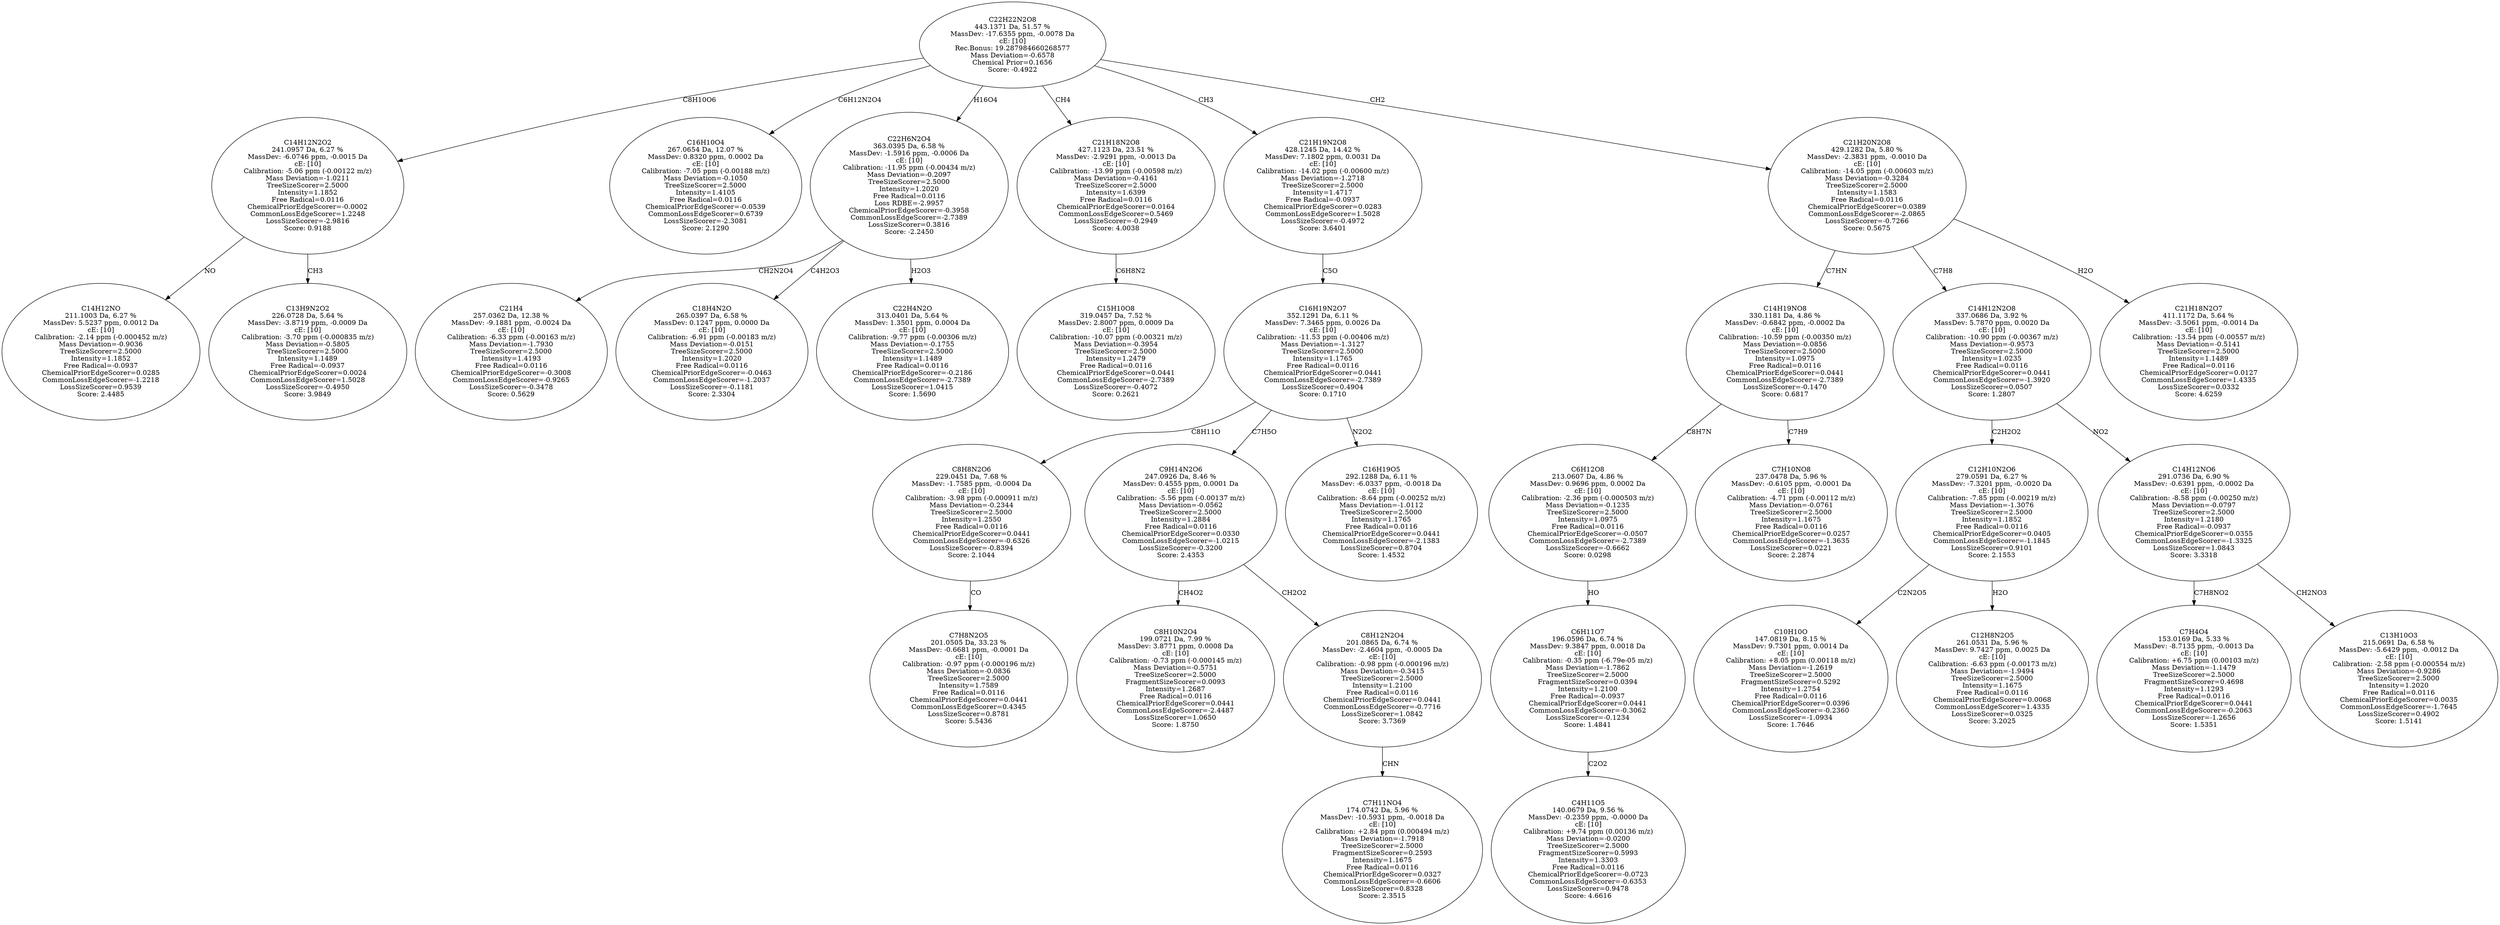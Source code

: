 strict digraph {
v1 [label="C14H12NO\n211.1003 Da, 6.27 %\nMassDev: 5.5237 ppm, 0.0012 Da\ncE: [10]\nCalibration: -2.14 ppm (-0.000452 m/z)\nMass Deviation=-0.9036\nTreeSizeScorer=2.5000\nIntensity=1.1852\nFree Radical=-0.0937\nChemicalPriorEdgeScorer=0.0285\nCommonLossEdgeScorer=-1.2218\nLossSizeScorer=0.9539\nScore: 2.4485"];
v2 [label="C13H9N2O2\n226.0728 Da, 5.64 %\nMassDev: -3.8719 ppm, -0.0009 Da\ncE: [10]\nCalibration: -3.70 ppm (-0.000835 m/z)\nMass Deviation=-0.5805\nTreeSizeScorer=2.5000\nIntensity=1.1489\nFree Radical=-0.0937\nChemicalPriorEdgeScorer=0.0024\nCommonLossEdgeScorer=1.5028\nLossSizeScorer=-0.4950\nScore: 3.9849"];
v3 [label="C14H12N2O2\n241.0957 Da, 6.27 %\nMassDev: -6.0746 ppm, -0.0015 Da\ncE: [10]\nCalibration: -5.06 ppm (-0.00122 m/z)\nMass Deviation=-1.0211\nTreeSizeScorer=2.5000\nIntensity=1.1852\nFree Radical=0.0116\nChemicalPriorEdgeScorer=-0.0002\nCommonLossEdgeScorer=1.2248\nLossSizeScorer=-2.9816\nScore: 0.9188"];
v4 [label="C16H10O4\n267.0654 Da, 12.07 %\nMassDev: 0.8320 ppm, 0.0002 Da\ncE: [10]\nCalibration: -7.05 ppm (-0.00188 m/z)\nMass Deviation=-0.1050\nTreeSizeScorer=2.5000\nIntensity=1.4105\nFree Radical=0.0116\nChemicalPriorEdgeScorer=-0.0539\nCommonLossEdgeScorer=0.6739\nLossSizeScorer=-2.3081\nScore: 2.1290"];
v5 [label="C21H4\n257.0362 Da, 12.38 %\nMassDev: -9.1881 ppm, -0.0024 Da\ncE: [10]\nCalibration: -6.33 ppm (-0.00163 m/z)\nMass Deviation=-1.7930\nTreeSizeScorer=2.5000\nIntensity=1.4193\nFree Radical=0.0116\nChemicalPriorEdgeScorer=-0.3008\nCommonLossEdgeScorer=-0.9265\nLossSizeScorer=-0.3478\nScore: 0.5629"];
v6 [label="C18H4N2O\n265.0397 Da, 6.58 %\nMassDev: 0.1247 ppm, 0.0000 Da\ncE: [10]\nCalibration: -6.91 ppm (-0.00183 m/z)\nMass Deviation=-0.0151\nTreeSizeScorer=2.5000\nIntensity=1.2020\nFree Radical=0.0116\nChemicalPriorEdgeScorer=-0.0463\nCommonLossEdgeScorer=-1.2037\nLossSizeScorer=-0.1181\nScore: 2.3304"];
v7 [label="C22H4N2O\n313.0401 Da, 5.64 %\nMassDev: 1.3501 ppm, 0.0004 Da\ncE: [10]\nCalibration: -9.77 ppm (-0.00306 m/z)\nMass Deviation=-0.1755\nTreeSizeScorer=2.5000\nIntensity=1.1489\nFree Radical=0.0116\nChemicalPriorEdgeScorer=-0.2186\nCommonLossEdgeScorer=-2.7389\nLossSizeScorer=1.0415\nScore: 1.5690"];
v8 [label="C22H6N2O4\n363.0395 Da, 6.58 %\nMassDev: -1.5916 ppm, -0.0006 Da\ncE: [10]\nCalibration: -11.95 ppm (-0.00434 m/z)\nMass Deviation=-0.2097\nTreeSizeScorer=2.5000\nIntensity=1.2020\nFree Radical=0.0116\nLoss RDBE=-2.9957\nChemicalPriorEdgeScorer=-0.3958\nCommonLossEdgeScorer=-2.7389\nLossSizeScorer=0.3816\nScore: -2.2450"];
v9 [label="C15H10O8\n319.0457 Da, 7.52 %\nMassDev: 2.8007 ppm, 0.0009 Da\ncE: [10]\nCalibration: -10.07 ppm (-0.00321 m/z)\nMass Deviation=-0.3954\nTreeSizeScorer=2.5000\nIntensity=1.2479\nFree Radical=0.0116\nChemicalPriorEdgeScorer=0.0441\nCommonLossEdgeScorer=-2.7389\nLossSizeScorer=-0.4072\nScore: 0.2621"];
v10 [label="C21H18N2O8\n427.1123 Da, 23.51 %\nMassDev: -2.9291 ppm, -0.0013 Da\ncE: [10]\nCalibration: -13.99 ppm (-0.00598 m/z)\nMass Deviation=-0.4161\nTreeSizeScorer=2.5000\nIntensity=1.6399\nFree Radical=0.0116\nChemicalPriorEdgeScorer=0.0164\nCommonLossEdgeScorer=0.5469\nLossSizeScorer=-0.2949\nScore: 4.0038"];
v11 [label="C7H8N2O5\n201.0505 Da, 33.23 %\nMassDev: -0.6681 ppm, -0.0001 Da\ncE: [10]\nCalibration: -0.97 ppm (-0.000196 m/z)\nMass Deviation=-0.0836\nTreeSizeScorer=2.5000\nIntensity=1.7589\nFree Radical=0.0116\nChemicalPriorEdgeScorer=0.0441\nCommonLossEdgeScorer=0.4345\nLossSizeScorer=0.8781\nScore: 5.5436"];
v12 [label="C8H8N2O6\n229.0451 Da, 7.68 %\nMassDev: -1.7585 ppm, -0.0004 Da\ncE: [10]\nCalibration: -3.98 ppm (-0.000911 m/z)\nMass Deviation=-0.2344\nTreeSizeScorer=2.5000\nIntensity=1.2550\nFree Radical=0.0116\nChemicalPriorEdgeScorer=0.0441\nCommonLossEdgeScorer=-0.6326\nLossSizeScorer=-0.8394\nScore: 2.1044"];
v13 [label="C8H10N2O4\n199.0721 Da, 7.99 %\nMassDev: 3.8771 ppm, 0.0008 Da\ncE: [10]\nCalibration: -0.73 ppm (-0.000145 m/z)\nMass Deviation=-0.5751\nTreeSizeScorer=2.5000\nFragmentSizeScorer=0.0093\nIntensity=1.2687\nFree Radical=0.0116\nChemicalPriorEdgeScorer=0.0441\nCommonLossEdgeScorer=-2.4487\nLossSizeScorer=1.0650\nScore: 1.8750"];
v14 [label="C7H11NO4\n174.0742 Da, 5.96 %\nMassDev: -10.5931 ppm, -0.0018 Da\ncE: [10]\nCalibration: +2.84 ppm (0.000494 m/z)\nMass Deviation=-1.7918\nTreeSizeScorer=2.5000\nFragmentSizeScorer=0.2593\nIntensity=1.1675\nFree Radical=0.0116\nChemicalPriorEdgeScorer=0.0327\nCommonLossEdgeScorer=-0.6606\nLossSizeScorer=0.8328\nScore: 2.3515"];
v15 [label="C8H12N2O4\n201.0865 Da, 6.74 %\nMassDev: -2.4604 ppm, -0.0005 Da\ncE: [10]\nCalibration: -0.98 ppm (-0.000196 m/z)\nMass Deviation=-0.3415\nTreeSizeScorer=2.5000\nIntensity=1.2100\nFree Radical=0.0116\nChemicalPriorEdgeScorer=0.0441\nCommonLossEdgeScorer=-0.7716\nLossSizeScorer=1.0842\nScore: 3.7369"];
v16 [label="C9H14N2O6\n247.0926 Da, 8.46 %\nMassDev: 0.4555 ppm, 0.0001 Da\ncE: [10]\nCalibration: -5.56 ppm (-0.00137 m/z)\nMass Deviation=-0.0562\nTreeSizeScorer=2.5000\nIntensity=1.2884\nFree Radical=0.0116\nChemicalPriorEdgeScorer=0.0330\nCommonLossEdgeScorer=-1.0215\nLossSizeScorer=-0.3200\nScore: 2.4353"];
v17 [label="C16H19O5\n292.1288 Da, 6.11 %\nMassDev: -6.0337 ppm, -0.0018 Da\ncE: [10]\nCalibration: -8.64 ppm (-0.00252 m/z)\nMass Deviation=-1.0112\nTreeSizeScorer=2.5000\nIntensity=1.1765\nFree Radical=0.0116\nChemicalPriorEdgeScorer=0.0441\nCommonLossEdgeScorer=-2.1383\nLossSizeScorer=0.8704\nScore: 1.4532"];
v18 [label="C16H19N2O7\n352.1291 Da, 6.11 %\nMassDev: 7.3465 ppm, 0.0026 Da\ncE: [10]\nCalibration: -11.53 ppm (-0.00406 m/z)\nMass Deviation=-1.3127\nTreeSizeScorer=2.5000\nIntensity=1.1765\nFree Radical=0.0116\nChemicalPriorEdgeScorer=0.0441\nCommonLossEdgeScorer=-2.7389\nLossSizeScorer=0.4904\nScore: 0.1710"];
v19 [label="C21H19N2O8\n428.1245 Da, 14.42 %\nMassDev: 7.1802 ppm, 0.0031 Da\ncE: [10]\nCalibration: -14.02 ppm (-0.00600 m/z)\nMass Deviation=-1.2718\nTreeSizeScorer=2.5000\nIntensity=1.4717\nFree Radical=-0.0937\nChemicalPriorEdgeScorer=0.0283\nCommonLossEdgeScorer=1.5028\nLossSizeScorer=-0.4972\nScore: 3.6401"];
v20 [label="C4H11O5\n140.0679 Da, 9.56 %\nMassDev: -0.2359 ppm, -0.0000 Da\ncE: [10]\nCalibration: +9.74 ppm (0.00136 m/z)\nMass Deviation=-0.0200\nTreeSizeScorer=2.5000\nFragmentSizeScorer=0.5993\nIntensity=1.3303\nFree Radical=0.0116\nChemicalPriorEdgeScorer=-0.0723\nCommonLossEdgeScorer=-0.6353\nLossSizeScorer=0.9478\nScore: 4.6616"];
v21 [label="C6H11O7\n196.0596 Da, 6.74 %\nMassDev: 9.3847 ppm, 0.0018 Da\ncE: [10]\nCalibration: -0.35 ppm (-6.79e-05 m/z)\nMass Deviation=-1.7862\nTreeSizeScorer=2.5000\nFragmentSizeScorer=0.0394\nIntensity=1.2100\nFree Radical=-0.0937\nChemicalPriorEdgeScorer=0.0441\nCommonLossEdgeScorer=-0.3062\nLossSizeScorer=-0.1234\nScore: 1.4841"];
v22 [label="C6H12O8\n213.0607 Da, 4.86 %\nMassDev: 0.9696 ppm, 0.0002 Da\ncE: [10]\nCalibration: -2.36 ppm (-0.000503 m/z)\nMass Deviation=-0.1235\nTreeSizeScorer=2.5000\nIntensity=1.0975\nFree Radical=0.0116\nChemicalPriorEdgeScorer=-0.0507\nCommonLossEdgeScorer=-2.7389\nLossSizeScorer=-0.6662\nScore: 0.0298"];
v23 [label="C7H10NO8\n237.0478 Da, 5.96 %\nMassDev: -0.6105 ppm, -0.0001 Da\ncE: [10]\nCalibration: -4.71 ppm (-0.00112 m/z)\nMass Deviation=-0.0761\nTreeSizeScorer=2.5000\nIntensity=1.1675\nFree Radical=0.0116\nChemicalPriorEdgeScorer=0.0257\nCommonLossEdgeScorer=-1.3635\nLossSizeScorer=0.0221\nScore: 2.2874"];
v24 [label="C14H19NO8\n330.1181 Da, 4.86 %\nMassDev: -0.6842 ppm, -0.0002 Da\ncE: [10]\nCalibration: -10.59 ppm (-0.00350 m/z)\nMass Deviation=-0.0856\nTreeSizeScorer=2.5000\nIntensity=1.0975\nFree Radical=0.0116\nChemicalPriorEdgeScorer=0.0441\nCommonLossEdgeScorer=-2.7389\nLossSizeScorer=-0.1470\nScore: 0.6817"];
v25 [label="C10H10O\n147.0819 Da, 8.15 %\nMassDev: 9.7301 ppm, 0.0014 Da\ncE: [10]\nCalibration: +8.05 ppm (0.00118 m/z)\nMass Deviation=-1.2619\nTreeSizeScorer=2.5000\nFragmentSizeScorer=0.5292\nIntensity=1.2754\nFree Radical=0.0116\nChemicalPriorEdgeScorer=0.0396\nCommonLossEdgeScorer=-0.2360\nLossSizeScorer=-1.0934\nScore: 1.7646"];
v26 [label="C12H8N2O5\n261.0531 Da, 5.96 %\nMassDev: 9.7427 ppm, 0.0025 Da\ncE: [10]\nCalibration: -6.63 ppm (-0.00173 m/z)\nMass Deviation=-1.9494\nTreeSizeScorer=2.5000\nIntensity=1.1675\nFree Radical=0.0116\nChemicalPriorEdgeScorer=0.0068\nCommonLossEdgeScorer=1.4335\nLossSizeScorer=0.0325\nScore: 3.2025"];
v27 [label="C12H10N2O6\n279.0591 Da, 6.27 %\nMassDev: -7.3201 ppm, -0.0020 Da\ncE: [10]\nCalibration: -7.85 ppm (-0.00219 m/z)\nMass Deviation=-1.3076\nTreeSizeScorer=2.5000\nIntensity=1.1852\nFree Radical=0.0116\nChemicalPriorEdgeScorer=0.0405\nCommonLossEdgeScorer=-1.1845\nLossSizeScorer=0.9101\nScore: 2.1553"];
v28 [label="C7H4O4\n153.0169 Da, 5.33 %\nMassDev: -8.7135 ppm, -0.0013 Da\ncE: [10]\nCalibration: +6.75 ppm (0.00103 m/z)\nMass Deviation=-1.1479\nTreeSizeScorer=2.5000\nFragmentSizeScorer=0.4698\nIntensity=1.1293\nFree Radical=0.0116\nChemicalPriorEdgeScorer=0.0441\nCommonLossEdgeScorer=-0.2063\nLossSizeScorer=-1.2656\nScore: 1.5351"];
v29 [label="C13H10O3\n215.0691 Da, 6.58 %\nMassDev: -5.6429 ppm, -0.0012 Da\ncE: [10]\nCalibration: -2.58 ppm (-0.000554 m/z)\nMass Deviation=-0.9286\nTreeSizeScorer=2.5000\nIntensity=1.2020\nFree Radical=0.0116\nChemicalPriorEdgeScorer=0.0035\nCommonLossEdgeScorer=-1.7645\nLossSizeScorer=0.4902\nScore: 1.5141"];
v30 [label="C14H12NO6\n291.0736 Da, 6.90 %\nMassDev: -0.6391 ppm, -0.0002 Da\ncE: [10]\nCalibration: -8.58 ppm (-0.00250 m/z)\nMass Deviation=-0.0797\nTreeSizeScorer=2.5000\nIntensity=1.2180\nFree Radical=-0.0937\nChemicalPriorEdgeScorer=0.0355\nCommonLossEdgeScorer=-1.3325\nLossSizeScorer=1.0843\nScore: 3.3318"];
v31 [label="C14H12N2O8\n337.0686 Da, 3.92 %\nMassDev: 5.7870 ppm, 0.0020 Da\ncE: [10]\nCalibration: -10.90 ppm (-0.00367 m/z)\nMass Deviation=-0.9573\nTreeSizeScorer=2.5000\nIntensity=1.0235\nFree Radical=0.0116\nChemicalPriorEdgeScorer=0.0441\nCommonLossEdgeScorer=-1.3920\nLossSizeScorer=0.0507\nScore: 1.2807"];
v32 [label="C21H18N2O7\n411.1172 Da, 5.64 %\nMassDev: -3.5061 ppm, -0.0014 Da\ncE: [10]\nCalibration: -13.54 ppm (-0.00557 m/z)\nMass Deviation=-0.5141\nTreeSizeScorer=2.5000\nIntensity=1.1489\nFree Radical=0.0116\nChemicalPriorEdgeScorer=0.0127\nCommonLossEdgeScorer=1.4335\nLossSizeScorer=0.0332\nScore: 4.6259"];
v33 [label="C21H20N2O8\n429.1282 Da, 5.80 %\nMassDev: -2.3831 ppm, -0.0010 Da\ncE: [10]\nCalibration: -14.05 ppm (-0.00603 m/z)\nMass Deviation=-0.3284\nTreeSizeScorer=2.5000\nIntensity=1.1583\nFree Radical=0.0116\nChemicalPriorEdgeScorer=0.0389\nCommonLossEdgeScorer=-2.0865\nLossSizeScorer=-0.7266\nScore: 0.5675"];
v34 [label="C22H22N2O8\n443.1371 Da, 51.57 %\nMassDev: -17.6355 ppm, -0.0078 Da\ncE: [10]\nRec.Bonus: 19.287984660268577\nMass Deviation=-0.6578\nChemical Prior=0.1656\nScore: -0.4922"];
v3 -> v1 [label="NO"];
v3 -> v2 [label="CH3"];
v34 -> v3 [label="C8H10O6"];
v34 -> v4 [label="C6H12N2O4"];
v8 -> v5 [label="CH2N2O4"];
v8 -> v6 [label="C4H2O3"];
v8 -> v7 [label="H2O3"];
v34 -> v8 [label="H16O4"];
v10 -> v9 [label="C6H8N2"];
v34 -> v10 [label="CH4"];
v12 -> v11 [label="CO"];
v18 -> v12 [label="C8H11O"];
v16 -> v13 [label="CH4O2"];
v15 -> v14 [label="CHN"];
v16 -> v15 [label="CH2O2"];
v18 -> v16 [label="C7H5O"];
v18 -> v17 [label="N2O2"];
v19 -> v18 [label="C5O"];
v34 -> v19 [label="CH3"];
v21 -> v20 [label="C2O2"];
v22 -> v21 [label="HO"];
v24 -> v22 [label="C8H7N"];
v24 -> v23 [label="C7H9"];
v33 -> v24 [label="C7HN"];
v27 -> v25 [label="C2N2O5"];
v27 -> v26 [label="H2O"];
v31 -> v27 [label="C2H2O2"];
v30 -> v28 [label="C7H8NO2"];
v30 -> v29 [label="CH2NO3"];
v31 -> v30 [label="NO2"];
v33 -> v31 [label="C7H8"];
v33 -> v32 [label="H2O"];
v34 -> v33 [label="CH2"];
}